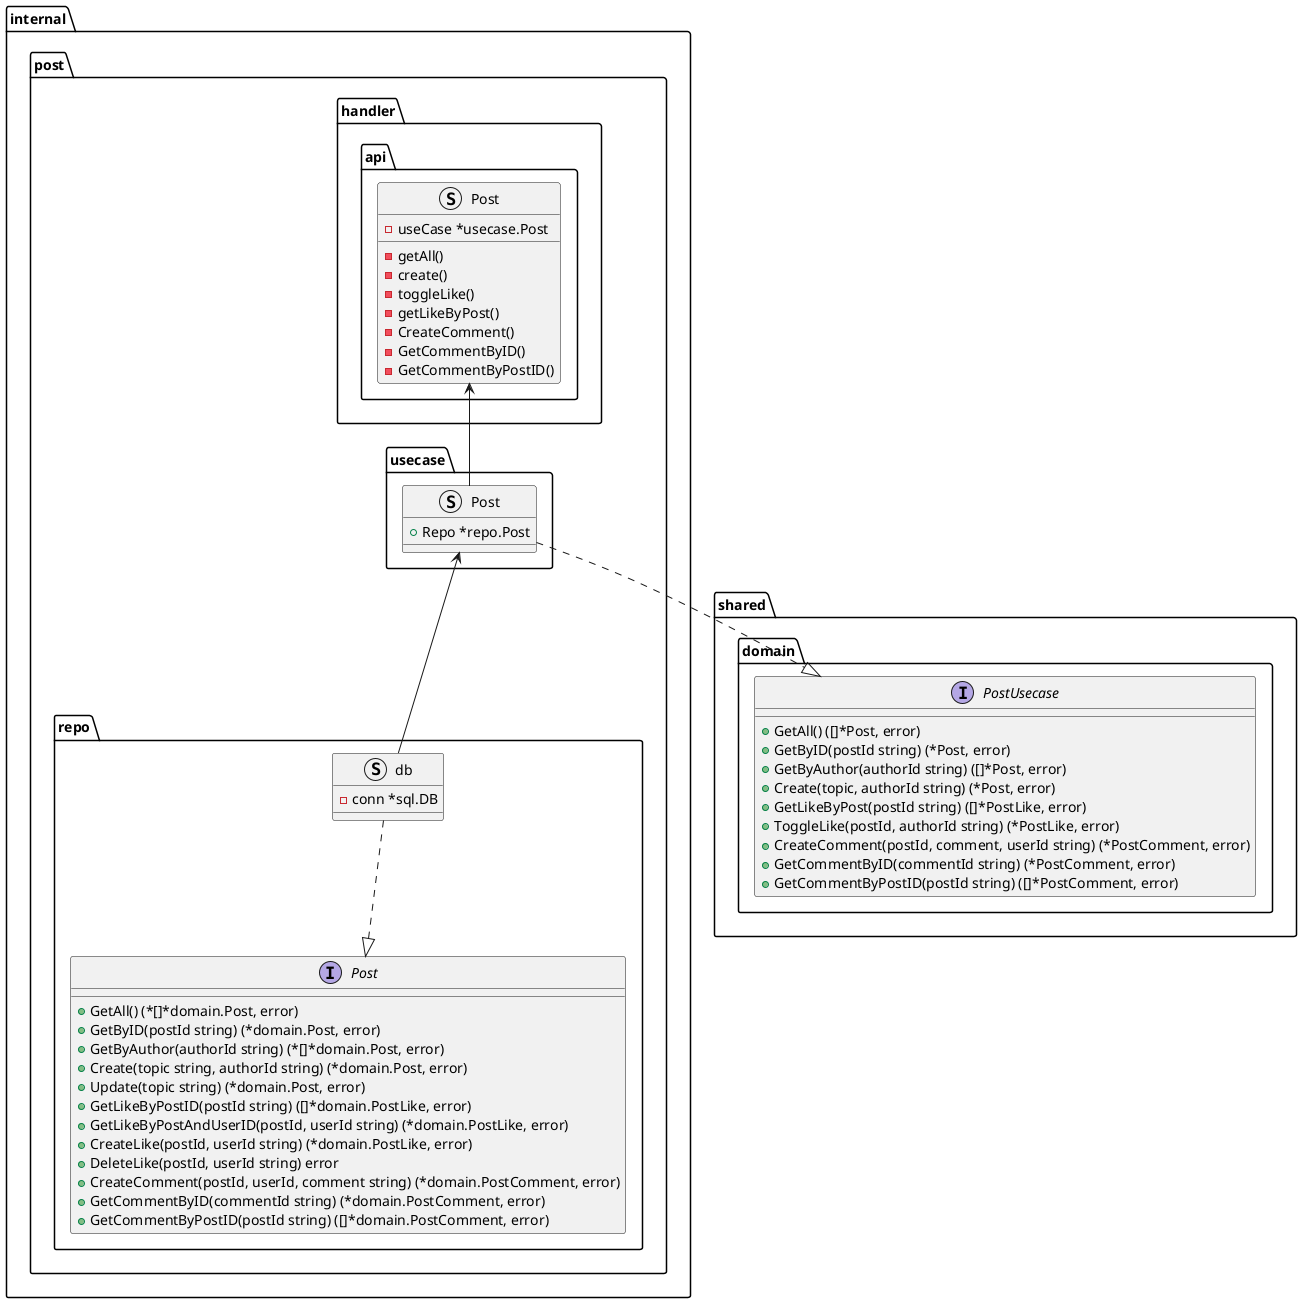 @startuml
'https://plantuml.com/class-diagram

interface shared.domain.PostUsecase{
    +GetAll() ([]*Post, error)
    +GetByID(postId string) (*Post, error)
    +GetByAuthor(authorId string) ([]*Post, error)
    +Create(topic, authorId string) (*Post, error)
    +GetLikeByPost(postId string) ([]*PostLike, error)
    +ToggleLike(postId, authorId string) (*PostLike, error)
    +CreateComment(postId, comment, userId string) (*PostComment, error)
    +GetCommentByID(commentId string) (*PostComment, error)
    +GetCommentByPostID(postId string) ([]*PostComment, error)
}
interface internal.post.repo.Post{
    +GetAll() (*[]*domain.Post, error)
    +GetByID(postId string) (*domain.Post, error)
    +GetByAuthor(authorId string) (*[]*domain.Post, error)
    +Create(topic string, authorId string) (*domain.Post, error)
    +Update(topic string) (*domain.Post, error)
    +GetLikeByPostID(postId string) ([]*domain.PostLike, error)
    +GetLikeByPostAndUserID(postId, userId string) (*domain.PostLike, error)
    +CreateLike(postId, userId string) (*domain.PostLike, error)
    +DeleteLike(postId, userId string) error
    +CreateComment(postId, userId, comment string) (*domain.PostComment, error)
    +GetCommentByID(commentId string) (*domain.PostComment, error)
    +GetCommentByPostID(postId string) ([]*domain.PostComment, error)
}
struct internal.post.repo.db {
    -conn *sql.DB
}
struct internal.post.usecase.Post {
    +Repo *repo.Post
}
struct internal.post.handler.api.Post {
    -useCase *usecase.Post
    -getAll()
    -create()
    -toggleLike()
    -getLikeByPost()
    -CreateComment()
    -GetCommentByID()
    -GetCommentByPostID()
}

internal.post.repo.db ..^ internal.post.repo.Post
internal.post.usecase.Post ..^ shared.domain.PostUsecase
internal.post.usecase.Post <-- internal.post.repo.db
internal.post.handler.api.Post <-- internal.post.usecase.Post

@enduml